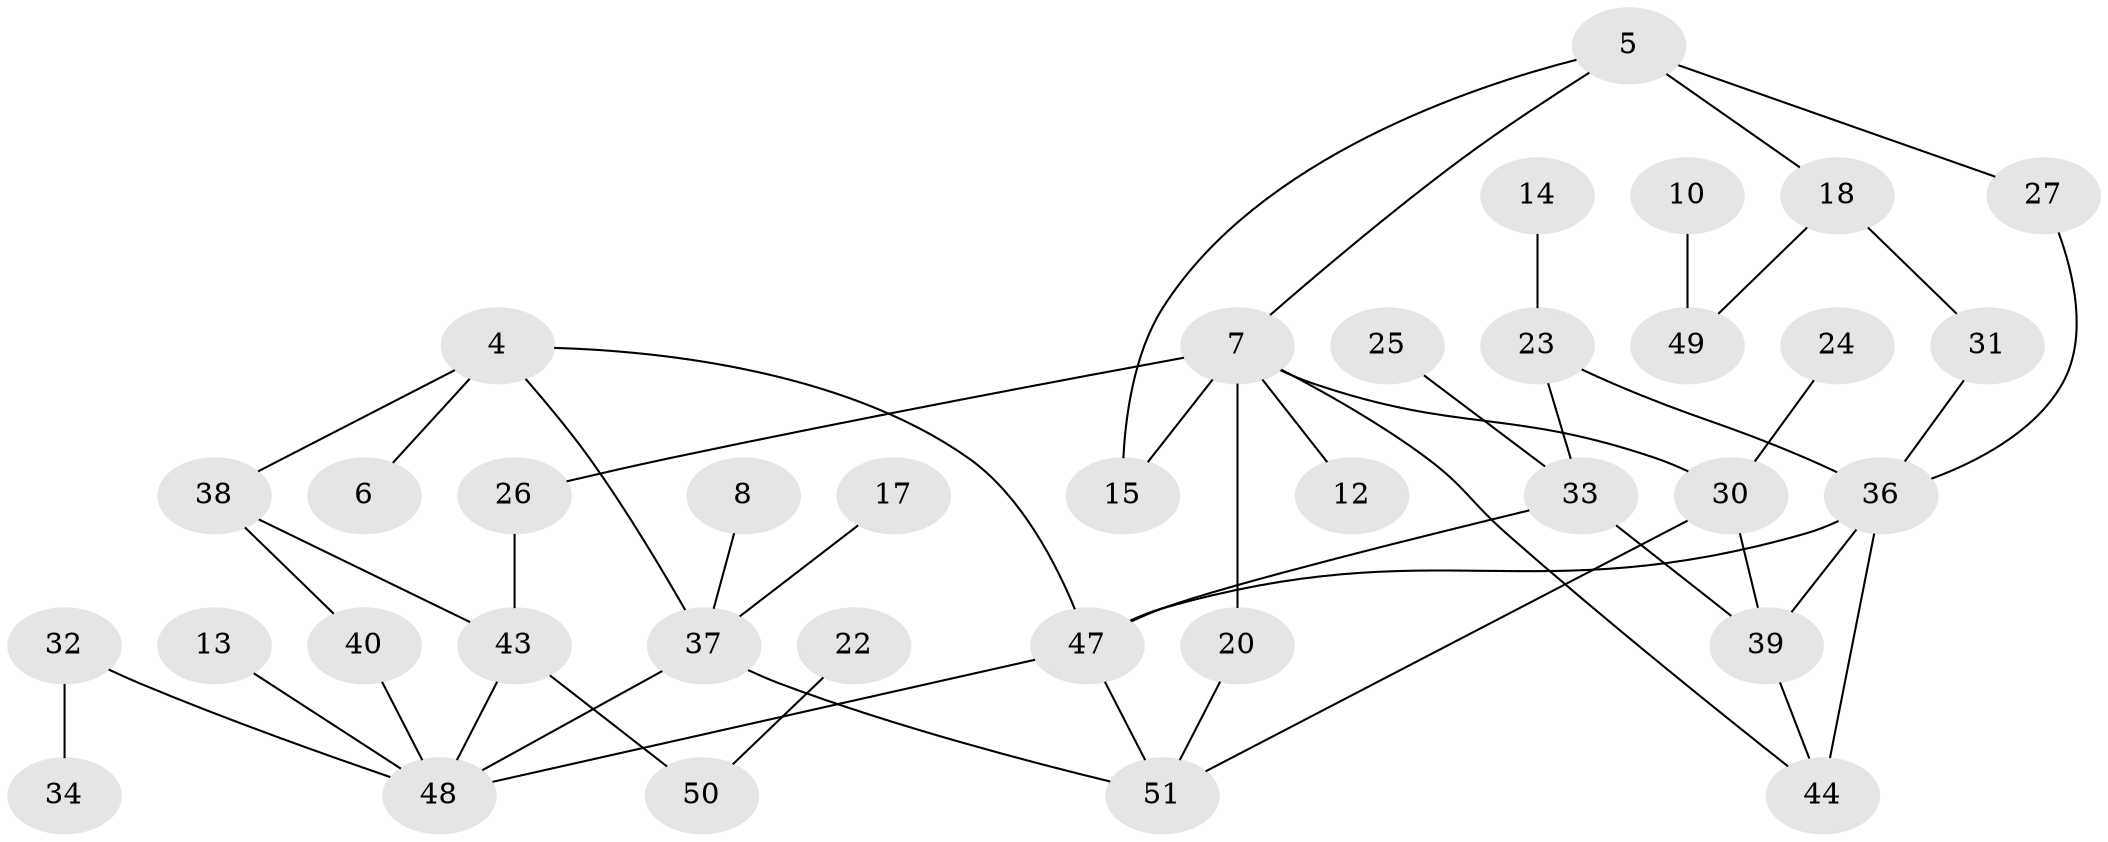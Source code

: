 // original degree distribution, {0: 0.12745098039215685, 4: 0.1568627450980392, 1: 0.2549019607843137, 2: 0.3137254901960784, 3: 0.09803921568627451, 5: 0.0196078431372549, 6: 0.029411764705882353}
// Generated by graph-tools (version 1.1) at 2025/25/03/09/25 03:25:18]
// undirected, 36 vertices, 49 edges
graph export_dot {
graph [start="1"]
  node [color=gray90,style=filled];
  4;
  5;
  6;
  7;
  8;
  10;
  12;
  13;
  14;
  15;
  17;
  18;
  20;
  22;
  23;
  24;
  25;
  26;
  27;
  30;
  31;
  32;
  33;
  34;
  36;
  37;
  38;
  39;
  40;
  43;
  44;
  47;
  48;
  49;
  50;
  51;
  4 -- 6 [weight=1.0];
  4 -- 37 [weight=1.0];
  4 -- 38 [weight=1.0];
  4 -- 47 [weight=1.0];
  5 -- 7 [weight=1.0];
  5 -- 15 [weight=1.0];
  5 -- 18 [weight=1.0];
  5 -- 27 [weight=1.0];
  7 -- 12 [weight=1.0];
  7 -- 15 [weight=2.0];
  7 -- 20 [weight=1.0];
  7 -- 26 [weight=1.0];
  7 -- 30 [weight=1.0];
  7 -- 44 [weight=1.0];
  8 -- 37 [weight=1.0];
  10 -- 49 [weight=1.0];
  13 -- 48 [weight=1.0];
  14 -- 23 [weight=1.0];
  17 -- 37 [weight=1.0];
  18 -- 31 [weight=1.0];
  18 -- 49 [weight=1.0];
  20 -- 51 [weight=1.0];
  22 -- 50 [weight=1.0];
  23 -- 33 [weight=1.0];
  23 -- 36 [weight=1.0];
  24 -- 30 [weight=1.0];
  25 -- 33 [weight=1.0];
  26 -- 43 [weight=1.0];
  27 -- 36 [weight=1.0];
  30 -- 39 [weight=1.0];
  30 -- 51 [weight=1.0];
  31 -- 36 [weight=1.0];
  32 -- 34 [weight=1.0];
  32 -- 48 [weight=1.0];
  33 -- 39 [weight=1.0];
  33 -- 47 [weight=1.0];
  36 -- 39 [weight=2.0];
  36 -- 44 [weight=2.0];
  36 -- 47 [weight=1.0];
  37 -- 48 [weight=1.0];
  37 -- 51 [weight=1.0];
  38 -- 40 [weight=1.0];
  38 -- 43 [weight=2.0];
  39 -- 44 [weight=1.0];
  40 -- 48 [weight=1.0];
  43 -- 48 [weight=1.0];
  43 -- 50 [weight=1.0];
  47 -- 48 [weight=1.0];
  47 -- 51 [weight=1.0];
}
